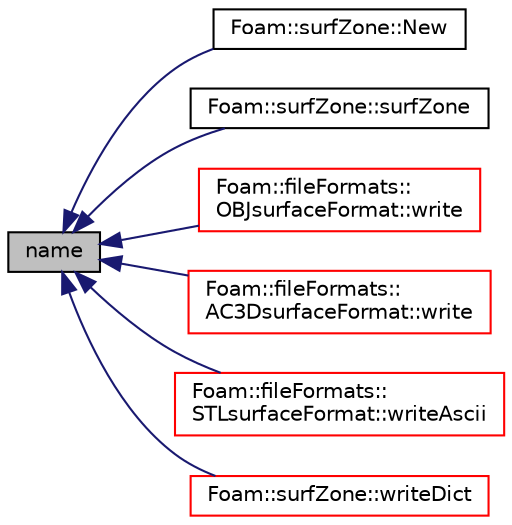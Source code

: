 digraph "name"
{
  bgcolor="transparent";
  edge [fontname="Helvetica",fontsize="10",labelfontname="Helvetica",labelfontsize="10"];
  node [fontname="Helvetica",fontsize="10",shape=record];
  rankdir="LR";
  Node1 [label="name",height=0.2,width=0.4,color="black", fillcolor="grey75", style="filled", fontcolor="black"];
  Node1 -> Node2 [dir="back",color="midnightblue",fontsize="10",style="solid",fontname="Helvetica"];
  Node2 [label="Foam::surfZone::New",height=0.2,width=0.4,color="black",URL="$a02582.html#afc238dd62f2ad08f941c85241c677893"];
  Node1 -> Node3 [dir="back",color="midnightblue",fontsize="10",style="solid",fontname="Helvetica"];
  Node3 [label="Foam::surfZone::surfZone",height=0.2,width=0.4,color="black",URL="$a02582.html#a9811fca31db974b81c8831546907f4bc",tooltip="Construct from Istream. "];
  Node1 -> Node4 [dir="back",color="midnightblue",fontsize="10",style="solid",fontname="Helvetica"];
  Node4 [label="Foam::fileFormats::\lOBJsurfaceFormat::write",height=0.2,width=0.4,color="red",URL="$a01729.html#a2a1e1394d9dd8932b738248c123a267f",tooltip="Write surface mesh components by proxy. "];
  Node1 -> Node5 [dir="back",color="midnightblue",fontsize="10",style="solid",fontname="Helvetica"];
  Node5 [label="Foam::fileFormats::\lAC3DsurfaceFormat::write",height=0.2,width=0.4,color="red",URL="$a00013.html#a2a1e1394d9dd8932b738248c123a267f",tooltip="Write surface mesh components by proxy. "];
  Node1 -> Node6 [dir="back",color="midnightblue",fontsize="10",style="solid",fontname="Helvetica"];
  Node6 [label="Foam::fileFormats::\lSTLsurfaceFormat::writeAscii",height=0.2,width=0.4,color="red",URL="$a02518.html#a9ed2139058d6a7dca0edb4f9c88e6599",tooltip="Write surface mesh components by proxy (as ASCII) "];
  Node1 -> Node7 [dir="back",color="midnightblue",fontsize="10",style="solid",fontname="Helvetica"];
  Node7 [label="Foam::surfZone::writeDict",height=0.2,width=0.4,color="red",URL="$a02582.html#af77027c10b89b764f28cf777c66c4be6",tooltip="Write dictionary. "];
}
